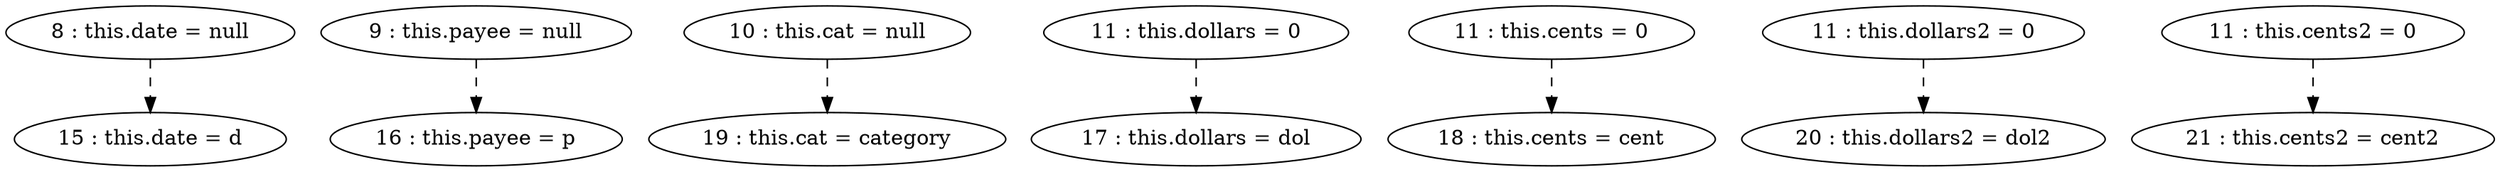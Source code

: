 digraph G {
"8 : this.date = null"
"8 : this.date = null" -> "15 : this.date = d" [style=dashed]
"9 : this.payee = null"
"9 : this.payee = null" -> "16 : this.payee = p" [style=dashed]
"10 : this.cat = null"
"10 : this.cat = null" -> "19 : this.cat = category" [style=dashed]
"11 : this.dollars = 0"
"11 : this.dollars = 0" -> "17 : this.dollars = dol" [style=dashed]
"11 : this.cents = 0"
"11 : this.cents = 0" -> "18 : this.cents = cent" [style=dashed]
"11 : this.dollars2 = 0"
"11 : this.dollars2 = 0" -> "20 : this.dollars2 = dol2" [style=dashed]
"11 : this.cents2 = 0"
"11 : this.cents2 = 0" -> "21 : this.cents2 = cent2" [style=dashed]
"15 : this.date = d"
"16 : this.payee = p"
"17 : this.dollars = dol"
"18 : this.cents = cent"
"19 : this.cat = category"
"20 : this.dollars2 = dol2"
"21 : this.cents2 = cent2"
}